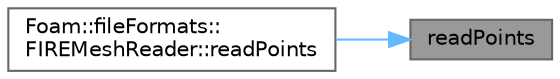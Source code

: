 digraph "readPoints"
{
 // LATEX_PDF_SIZE
  bgcolor="transparent";
  edge [fontname=Helvetica,fontsize=10,labelfontname=Helvetica,labelfontsize=10];
  node [fontname=Helvetica,fontsize=10,shape=box,height=0.2,width=0.4];
  rankdir="RL";
  Node1 [id="Node000001",label="readPoints",height=0.2,width=0.4,color="gray40", fillcolor="grey60", style="filled", fontcolor="black",tooltip=" "];
  Node1 -> Node2 [id="edge1_Node000001_Node000002",dir="back",color="steelblue1",style="solid",tooltip=" "];
  Node2 [id="Node000002",label="Foam::fileFormats::\lFIREMeshReader::readPoints",height=0.2,width=0.4,color="grey40", fillcolor="white", style="filled",URL="$classFoam_1_1fileFormats_1_1FIREMeshReader.html#acb791a49cf10d30c47de64225bbae412",tooltip=" "];
}
